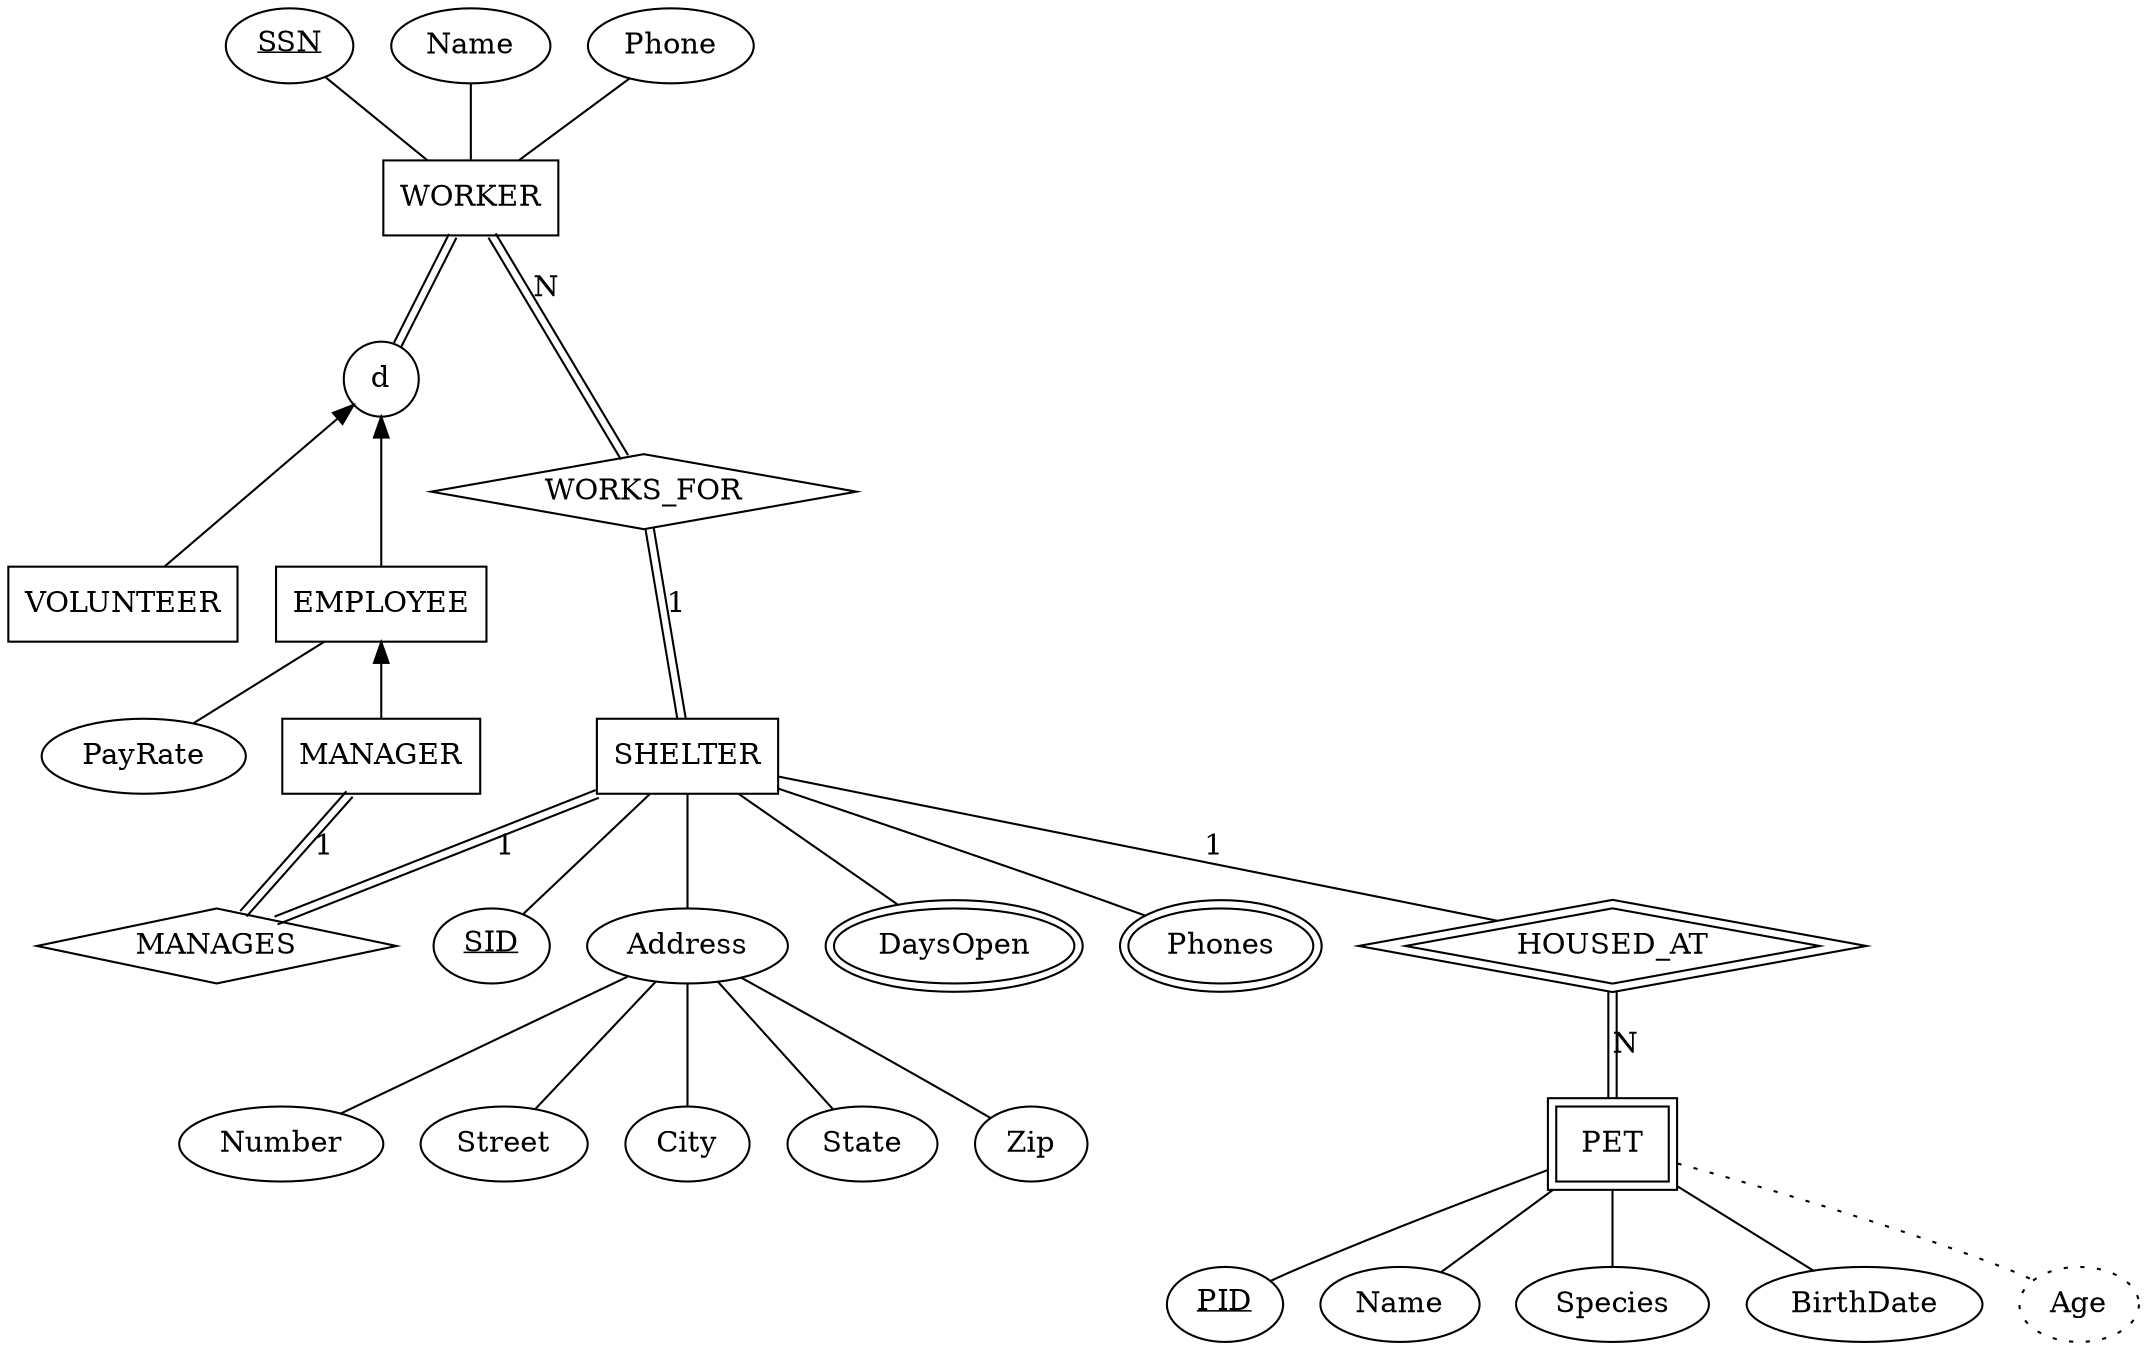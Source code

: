 graph humane_society {
  rankdir=TB
  node [shape=box]; SHELTER;
  node [shape=ellipse]; SID [label=<<u>SID</u>>]; Address; Number; Street; City; State; Zip;
  node [shape=ellipse, peripheries=2]; DaysOpen, Phones;
  SHELTER -- SID;
  SHELTER -- Address;
  Address -- Number;
  Address -- Street;
  Address -- City;
  Address -- State;
  Address -- Zip;
  SHELTER -- Phones;
  SHELTER -- DaysOpen;

  node [shape=box, peripheries=1]; WORKER;
  node [shape=ellipse, peripheries=1]; SSN [label=<<u>SSN</u>>]; Name; Phone;
  SSN -- WORKER;
  Name -- WORKER;
  Phone -- WORKER;

  node [shape=box, peripheries=1]; VOLUNTEER;

  node [shape=box, peripheries=1]; EMPLOYEE;
  node [shape=ellipse, peripheries=1] PayRate;
  EMPLOYEE -- PayRate;

  node [shape=box, peripheries=1]; MANAGER;

  node [shape=circle, peripheries=1]; sub_worker [label="d"];

  WORKER -- sub_worker [color="black:invis:black"];
  sub_worker -- VOLUNTEER [dir=back, arrowhead=normal];
  sub_worker -- EMPLOYEE [dir=back, arrowhead=normal];
  EMPLOYEE -- MANAGER [dir=back, arrowhead=normal];

  rankdir=LR
  node [shape=diamond]; WORKS_FOR;
  WORKS_FOR -- SHELTER [label="1", color="black:invis:black"];
  WORKER -- WORKS_FOR [label="N", color="black:invis:black"];

  node [shape=diamond]; MANAGES;
  MANAGER -- MANAGES [label = "1", color="black:invis:black"];
  MANAGES -- SHELTER [label="1", color="black:invis:black"];

  {rank=same; MANAGER; SHELTER}


  rankdir=TB
  node [shape=box, peripheries=2]; PET;
  node [shape=ellipse, peripheries=1]; PID [label=<<u>PID</u>>]; PetName [label="Name"]; Species; BirthDate;
  node [shape=ellipse, peripheries=1, style=dotted] Age;

  PET -- PID;
  PET -- PetName;
  PET -- Species;
  PET -- BirthDate;
  PET -- Age [style=dotted];

  node [shape=diamond, peripheries=2, style=solid]; HOUSED_AT;
  SHELTER -- HOUSED_AT [label="1"];
  HOUSED_AT -- PET [label="N", color="black:invis:black"];
}